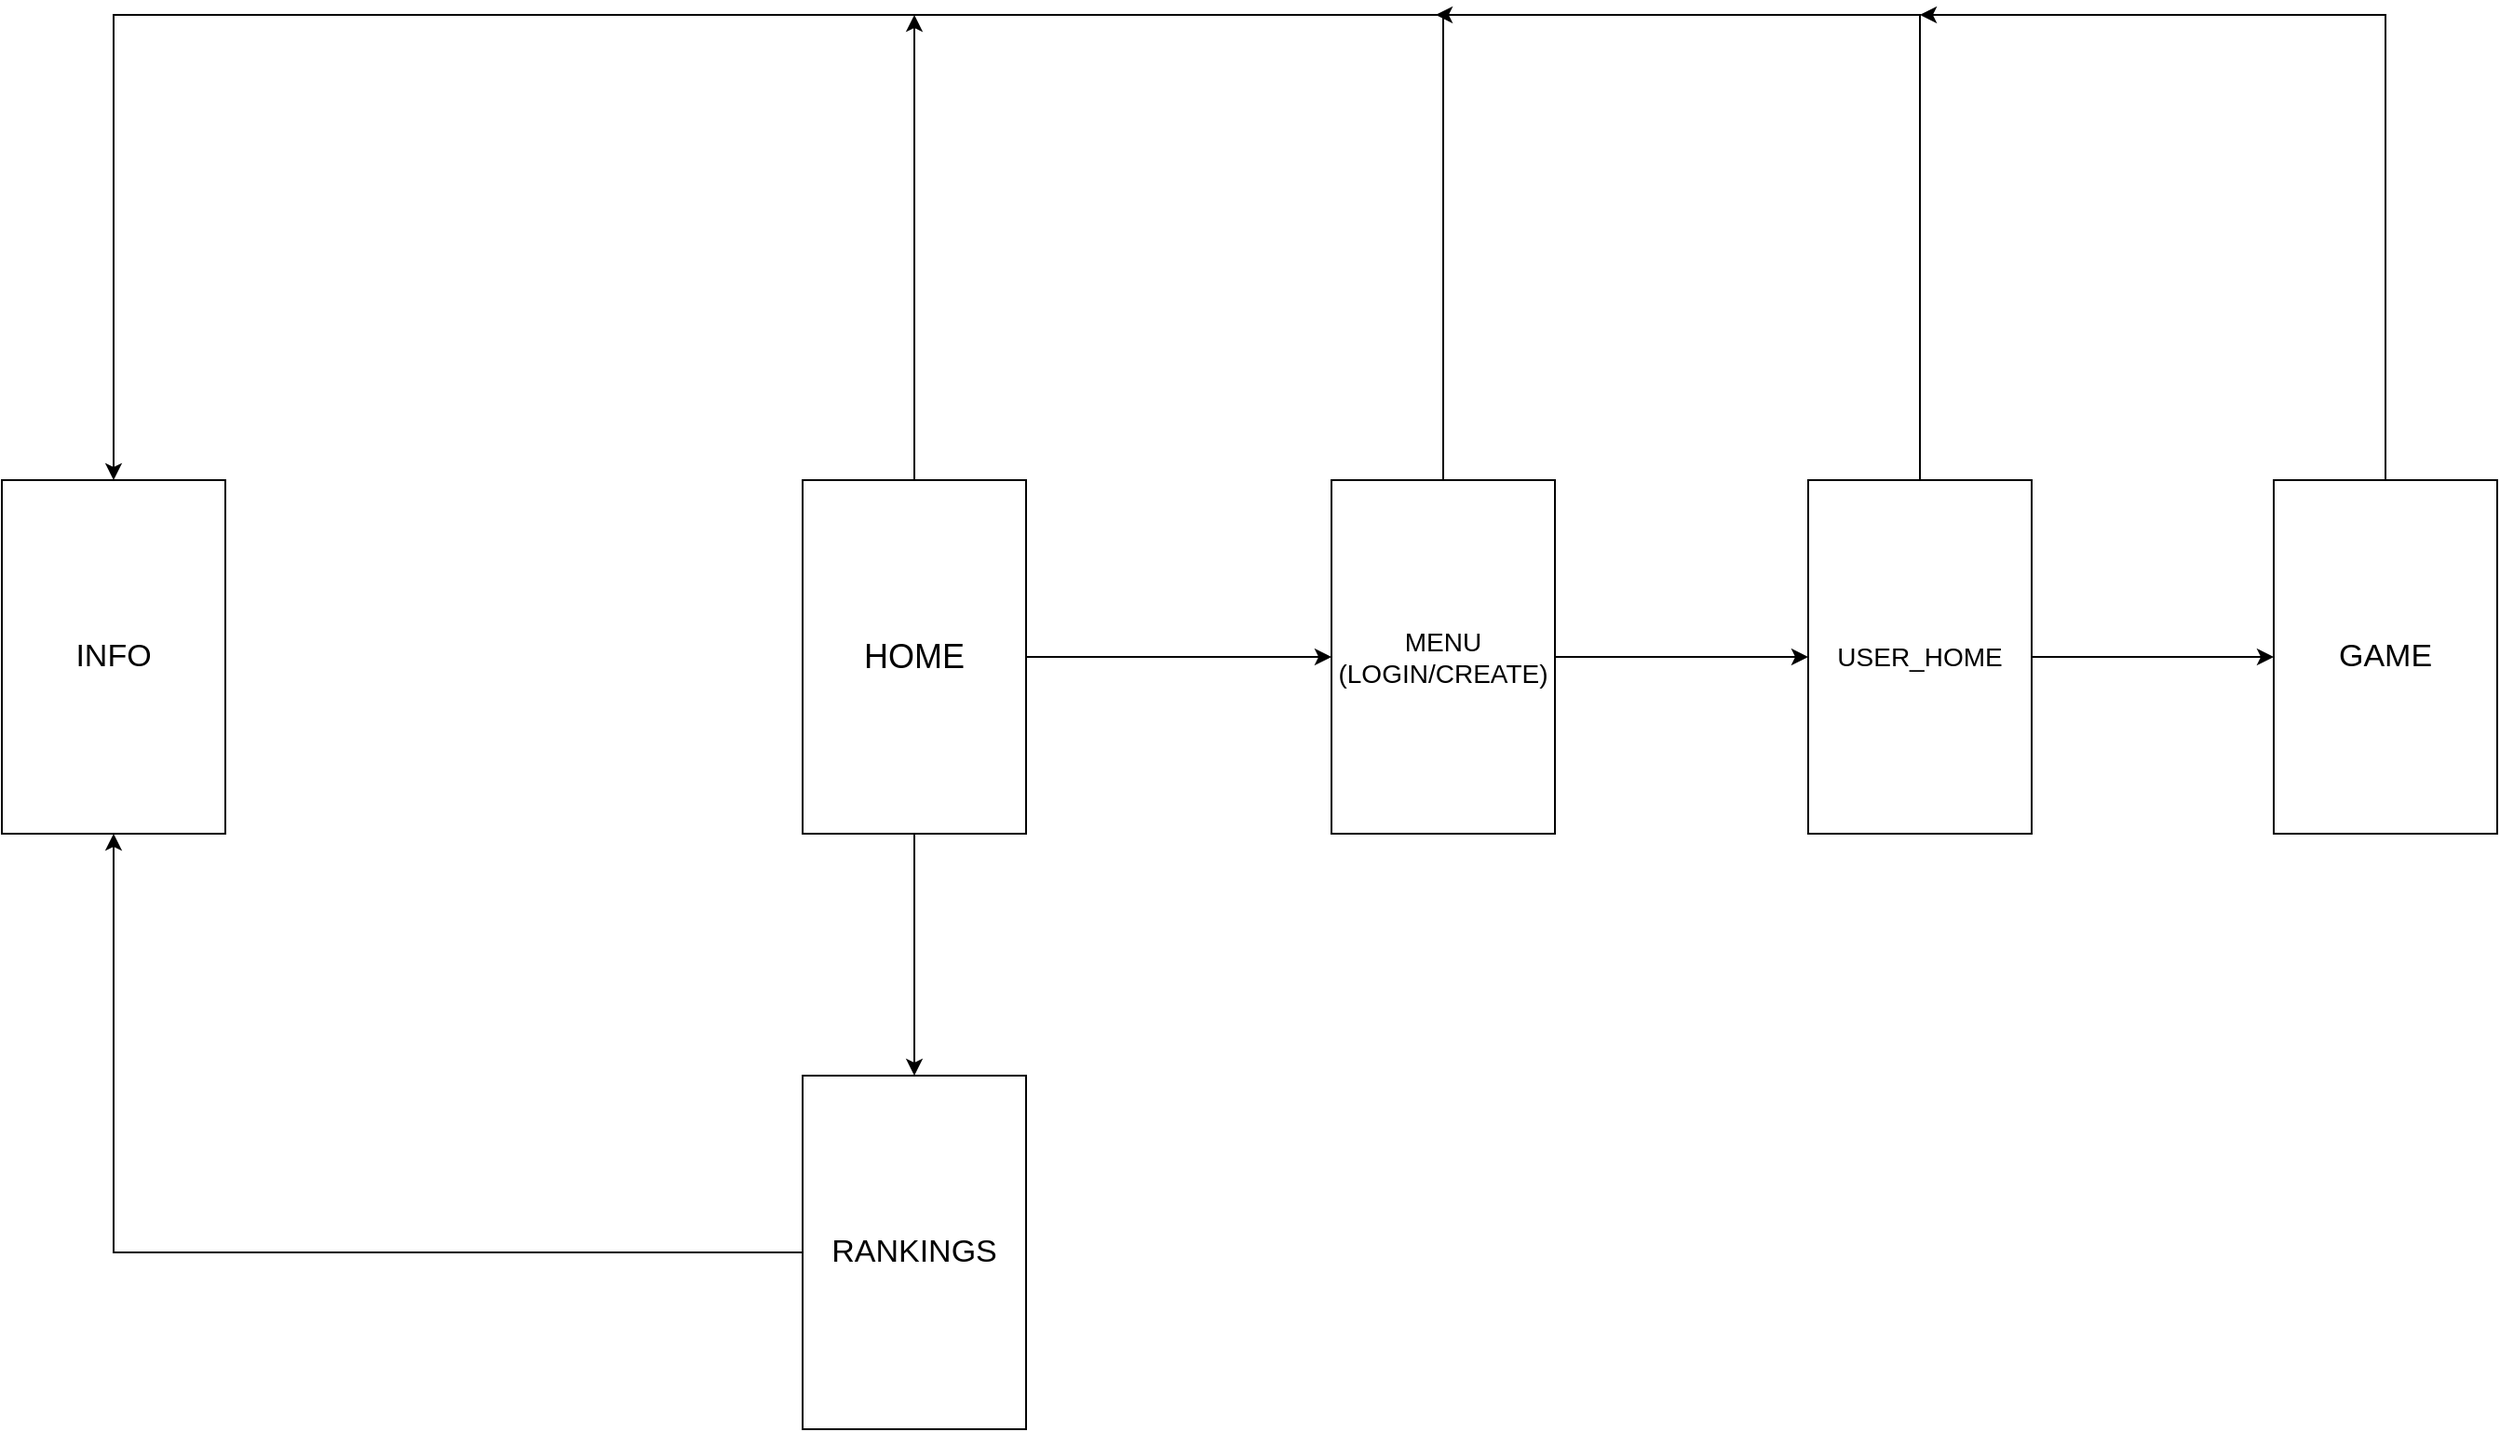 <mxfile version="20.4.0" type="device"><diagram id="sa6Q3xUmAi24UDrEMSUv" name="Página-1"><mxGraphModel dx="2714" dy="2149" grid="1" gridSize="10" guides="1" tooltips="1" connect="1" arrows="1" fold="1" page="1" pageScale="1" pageWidth="827" pageHeight="1169" math="0" shadow="0"><root><mxCell id="0"/><mxCell id="1" parent="0"/><mxCell id="ilgoVuTqV-tc47__fSyx-419" style="edgeStyle=orthogonalEdgeStyle;rounded=0;orthogonalLoop=1;jettySize=auto;html=1;fontSize=14;entryX=0;entryY=0.5;entryDx=0;entryDy=0;" parent="1" source="ilgoVuTqV-tc47__fSyx-415" target="ilgoVuTqV-tc47__fSyx-416" edge="1"><mxGeometry relative="1" as="geometry"/></mxCell><mxCell id="ilgoVuTqV-tc47__fSyx-423" style="edgeStyle=orthogonalEdgeStyle;rounded=0;orthogonalLoop=1;jettySize=auto;html=1;fontSize=15;" parent="1" source="ilgoVuTqV-tc47__fSyx-415" target="ilgoVuTqV-tc47__fSyx-422" edge="1"><mxGeometry relative="1" as="geometry"/></mxCell><mxCell id="ilgoVuTqV-tc47__fSyx-434" style="edgeStyle=orthogonalEdgeStyle;rounded=0;orthogonalLoop=1;jettySize=auto;html=1;fontSize=17;" parent="1" source="ilgoVuTqV-tc47__fSyx-415" edge="1"><mxGeometry relative="1" as="geometry"><mxPoint x="190" y="-300.0" as="targetPoint"/></mxGeometry></mxCell><mxCell id="ilgoVuTqV-tc47__fSyx-415" value="HOME" style="rounded=0;whiteSpace=wrap;html=1;fontSize=18;" parent="1" vertex="1"><mxGeometry x="130" y="-50" width="120" height="190" as="geometry"/></mxCell><mxCell id="ilgoVuTqV-tc47__fSyx-420" style="edgeStyle=orthogonalEdgeStyle;rounded=0;orthogonalLoop=1;jettySize=auto;html=1;fontSize=14;" parent="1" source="ilgoVuTqV-tc47__fSyx-416" target="ilgoVuTqV-tc47__fSyx-417" edge="1"><mxGeometry relative="1" as="geometry"/></mxCell><mxCell id="ilgoVuTqV-tc47__fSyx-433" style="edgeStyle=orthogonalEdgeStyle;rounded=0;orthogonalLoop=1;jettySize=auto;html=1;entryX=0.5;entryY=0;entryDx=0;entryDy=0;fontSize=17;" parent="1" source="ilgoVuTqV-tc47__fSyx-416" target="ilgoVuTqV-tc47__fSyx-424" edge="1"><mxGeometry relative="1" as="geometry"><Array as="points"><mxPoint x="474" y="-300"/><mxPoint x="-240" y="-300"/></Array></mxGeometry></mxCell><mxCell id="ilgoVuTqV-tc47__fSyx-416" value="MENU (LOGIN/CREATE)" style="rounded=0;whiteSpace=wrap;html=1;fontSize=14;" parent="1" vertex="1"><mxGeometry x="414" y="-50" width="120" height="190" as="geometry"/></mxCell><mxCell id="ilgoVuTqV-tc47__fSyx-421" style="edgeStyle=orthogonalEdgeStyle;rounded=0;orthogonalLoop=1;jettySize=auto;html=1;fontSize=14;" parent="1" source="ilgoVuTqV-tc47__fSyx-417" target="ilgoVuTqV-tc47__fSyx-418" edge="1"><mxGeometry relative="1" as="geometry"/></mxCell><mxCell id="ilgoVuTqV-tc47__fSyx-436" style="edgeStyle=orthogonalEdgeStyle;rounded=0;orthogonalLoop=1;jettySize=auto;html=1;fontSize=17;" parent="1" source="ilgoVuTqV-tc47__fSyx-417" edge="1"><mxGeometry relative="1" as="geometry"><mxPoint x="470" y="-300.0" as="targetPoint"/><Array as="points"><mxPoint x="730" y="-300"/></Array></mxGeometry></mxCell><mxCell id="ilgoVuTqV-tc47__fSyx-417" value="USER_HOME" style="rounded=0;whiteSpace=wrap;html=1;fontSize=14;" parent="1" vertex="1"><mxGeometry x="670" y="-50" width="120" height="190" as="geometry"/></mxCell><mxCell id="ilgoVuTqV-tc47__fSyx-437" style="edgeStyle=orthogonalEdgeStyle;rounded=0;orthogonalLoop=1;jettySize=auto;html=1;fontSize=17;" parent="1" source="ilgoVuTqV-tc47__fSyx-418" edge="1"><mxGeometry relative="1" as="geometry"><mxPoint x="730" y="-300.0" as="targetPoint"/><Array as="points"><mxPoint x="980" y="-300"/></Array></mxGeometry></mxCell><mxCell id="ilgoVuTqV-tc47__fSyx-418" value="GAME" style="rounded=0;whiteSpace=wrap;html=1;fontSize=17;" parent="1" vertex="1"><mxGeometry x="920" y="-50" width="120" height="190" as="geometry"/></mxCell><mxCell id="ilgoVuTqV-tc47__fSyx-432" style="edgeStyle=orthogonalEdgeStyle;rounded=0;orthogonalLoop=1;jettySize=auto;html=1;entryX=0.5;entryY=1;entryDx=0;entryDy=0;fontSize=17;" parent="1" source="ilgoVuTqV-tc47__fSyx-422" target="ilgoVuTqV-tc47__fSyx-424" edge="1"><mxGeometry relative="1" as="geometry"/></mxCell><mxCell id="ilgoVuTqV-tc47__fSyx-422" value="RANKINGS" style="rounded=0;whiteSpace=wrap;html=1;fontSize=17;" parent="1" vertex="1"><mxGeometry x="130" y="270" width="120" height="190" as="geometry"/></mxCell><mxCell id="ilgoVuTqV-tc47__fSyx-424" value="INFO" style="rounded=0;whiteSpace=wrap;html=1;fontSize=17;" parent="1" vertex="1"><mxGeometry x="-300" y="-50" width="120" height="190" as="geometry"/></mxCell></root></mxGraphModel></diagram></mxfile>